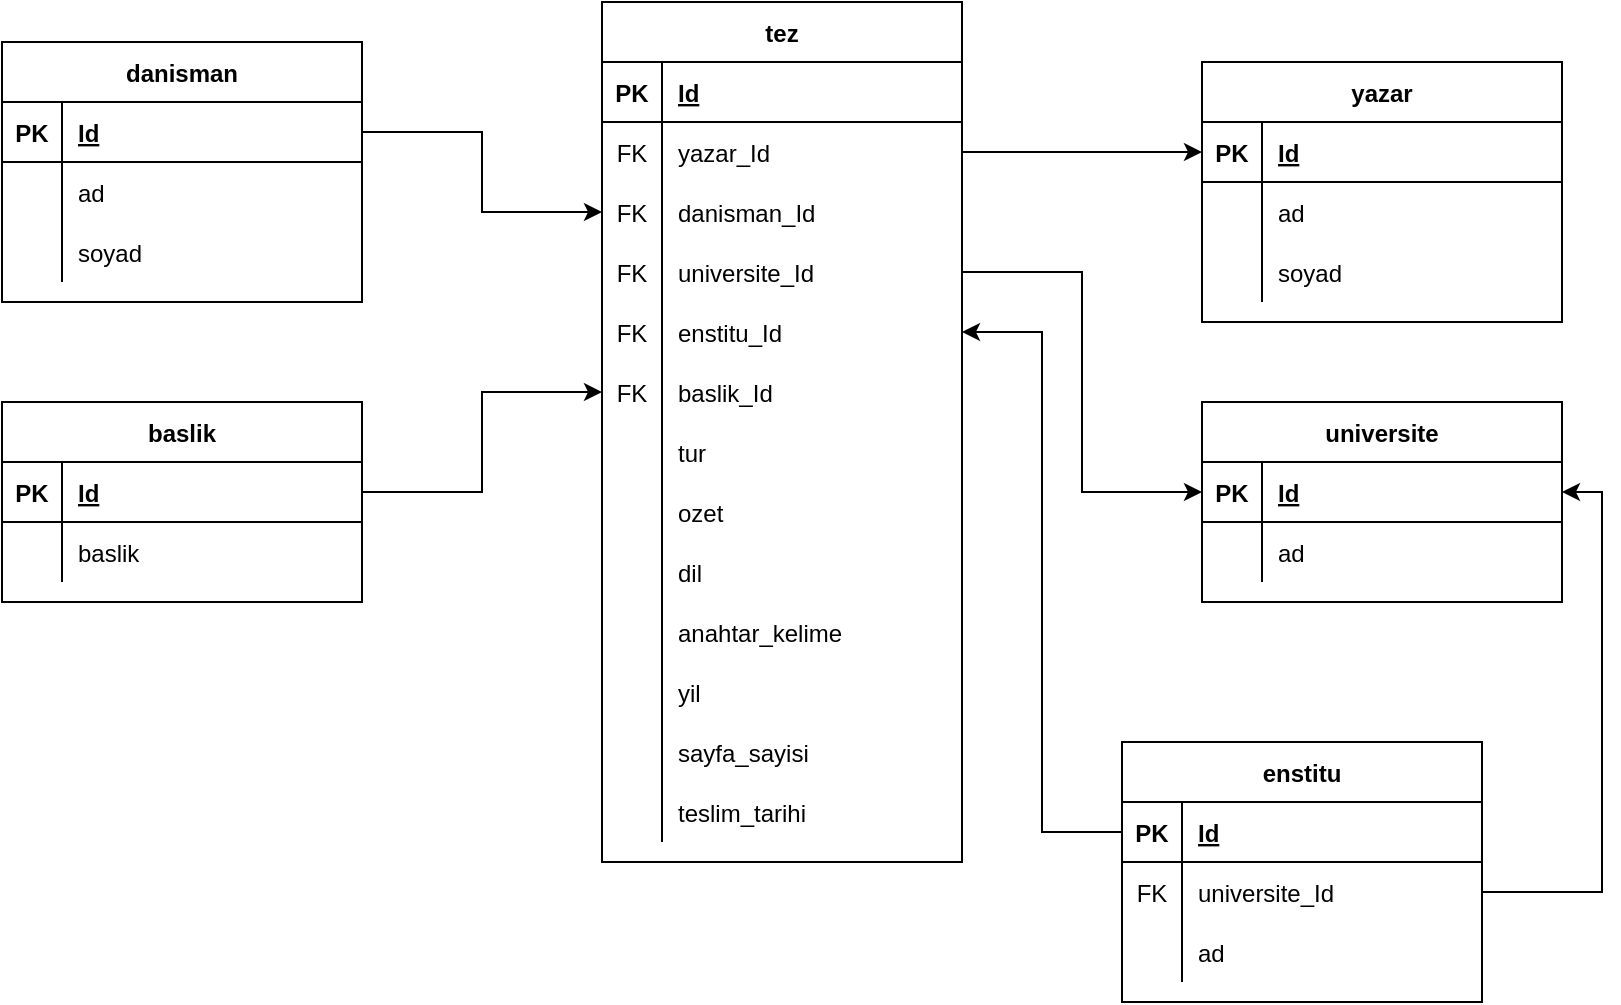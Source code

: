 <mxfile version="13.7.9" type="device"><diagram id="_z9zOjmjM9JqlW3yL-An" name="Page-1"><mxGraphModel dx="1673" dy="1000" grid="1" gridSize="10" guides="1" tooltips="1" connect="1" arrows="1" fold="1" page="1" pageScale="1" pageWidth="1600" pageHeight="1200" math="0" shadow="0"><root><mxCell id="0"/><mxCell id="1" parent="0"/><mxCell id="L-z6lhIIgAZCvPx0W1ee-39" style="edgeStyle=orthogonalEdgeStyle;rounded=0;orthogonalLoop=1;jettySize=auto;html=1;entryX=0;entryY=0.5;entryDx=0;entryDy=0;" edge="1" parent="1" source="L-z6lhIIgAZCvPx0W1ee-14" target="L-z6lhIIgAZCvPx0W1ee-27"><mxGeometry relative="1" as="geometry"/></mxCell><mxCell id="L-z6lhIIgAZCvPx0W1ee-56" style="edgeStyle=orthogonalEdgeStyle;rounded=0;orthogonalLoop=1;jettySize=auto;html=1;" edge="1" parent="1" source="L-z6lhIIgAZCvPx0W1ee-23" target="L-z6lhIIgAZCvPx0W1ee-47"><mxGeometry relative="1" as="geometry"/></mxCell><mxCell id="L-z6lhIIgAZCvPx0W1ee-67" style="edgeStyle=orthogonalEdgeStyle;rounded=0;orthogonalLoop=1;jettySize=auto;html=1;exitX=1;exitY=0.5;exitDx=0;exitDy=0;entryX=1;entryY=0.5;entryDx=0;entryDy=0;" edge="1" parent="1" source="L-z6lhIIgAZCvPx0W1ee-61" target="L-z6lhIIgAZCvPx0W1ee-47"><mxGeometry relative="1" as="geometry"/></mxCell><mxCell id="L-z6lhIIgAZCvPx0W1ee-90" style="edgeStyle=orthogonalEdgeStyle;rounded=0;orthogonalLoop=1;jettySize=auto;html=1;entryX=0;entryY=0.5;entryDx=0;entryDy=0;" edge="1" parent="1" source="L-z6lhIIgAZCvPx0W1ee-75" target="L-z6lhIIgAZCvPx0W1ee-87"><mxGeometry relative="1" as="geometry"/></mxCell><mxCell id="L-z6lhIIgAZCvPx0W1ee-114" style="edgeStyle=orthogonalEdgeStyle;rounded=0;orthogonalLoop=1;jettySize=auto;html=1;exitX=1;exitY=0.5;exitDx=0;exitDy=0;entryX=0;entryY=0.5;entryDx=0;entryDy=0;" edge="1" parent="1" source="L-z6lhIIgAZCvPx0W1ee-102" target="L-z6lhIIgAZCvPx0W1ee-8"><mxGeometry relative="1" as="geometry"/></mxCell><mxCell id="L-z6lhIIgAZCvPx0W1ee-121" style="edgeStyle=orthogonalEdgeStyle;rounded=0;orthogonalLoop=1;jettySize=auto;html=1;exitX=0;exitY=0.5;exitDx=0;exitDy=0;" edge="1" parent="1" source="L-z6lhIIgAZCvPx0W1ee-58" target="L-z6lhIIgAZCvPx0W1ee-118"><mxGeometry relative="1" as="geometry"/></mxCell><mxCell id="L-z6lhIIgAZCvPx0W1ee-26" value="yazar" style="shape=table;startSize=30;container=1;collapsible=1;childLayout=tableLayout;fixedRows=1;rowLines=0;fontStyle=1;align=center;resizeLast=1;" vertex="1" parent="1"><mxGeometry x="1000" y="380" width="180" height="130" as="geometry"/></mxCell><mxCell id="L-z6lhIIgAZCvPx0W1ee-27" value="" style="shape=partialRectangle;collapsible=0;dropTarget=0;pointerEvents=0;fillColor=none;top=0;left=0;bottom=1;right=0;points=[[0,0.5],[1,0.5]];portConstraint=eastwest;" vertex="1" parent="L-z6lhIIgAZCvPx0W1ee-26"><mxGeometry y="30" width="180" height="30" as="geometry"/></mxCell><mxCell id="L-z6lhIIgAZCvPx0W1ee-28" value="PK" style="shape=partialRectangle;connectable=0;fillColor=none;top=0;left=0;bottom=0;right=0;fontStyle=1;overflow=hidden;" vertex="1" parent="L-z6lhIIgAZCvPx0W1ee-27"><mxGeometry width="30" height="30" as="geometry"/></mxCell><mxCell id="L-z6lhIIgAZCvPx0W1ee-29" value="Id" style="shape=partialRectangle;connectable=0;fillColor=none;top=0;left=0;bottom=0;right=0;align=left;spacingLeft=6;fontStyle=5;overflow=hidden;" vertex="1" parent="L-z6lhIIgAZCvPx0W1ee-27"><mxGeometry x="30" width="150" height="30" as="geometry"/></mxCell><mxCell id="L-z6lhIIgAZCvPx0W1ee-30" value="" style="shape=partialRectangle;collapsible=0;dropTarget=0;pointerEvents=0;fillColor=none;top=0;left=0;bottom=0;right=0;points=[[0,0.5],[1,0.5]];portConstraint=eastwest;" vertex="1" parent="L-z6lhIIgAZCvPx0W1ee-26"><mxGeometry y="60" width="180" height="30" as="geometry"/></mxCell><mxCell id="L-z6lhIIgAZCvPx0W1ee-31" value="" style="shape=partialRectangle;connectable=0;fillColor=none;top=0;left=0;bottom=0;right=0;editable=1;overflow=hidden;" vertex="1" parent="L-z6lhIIgAZCvPx0W1ee-30"><mxGeometry width="30" height="30" as="geometry"/></mxCell><mxCell id="L-z6lhIIgAZCvPx0W1ee-32" value="ad" style="shape=partialRectangle;connectable=0;fillColor=none;top=0;left=0;bottom=0;right=0;align=left;spacingLeft=6;overflow=hidden;" vertex="1" parent="L-z6lhIIgAZCvPx0W1ee-30"><mxGeometry x="30" width="150" height="30" as="geometry"/></mxCell><mxCell id="L-z6lhIIgAZCvPx0W1ee-33" value="" style="shape=partialRectangle;collapsible=0;dropTarget=0;pointerEvents=0;fillColor=none;top=0;left=0;bottom=0;right=0;points=[[0,0.5],[1,0.5]];portConstraint=eastwest;" vertex="1" parent="L-z6lhIIgAZCvPx0W1ee-26"><mxGeometry y="90" width="180" height="30" as="geometry"/></mxCell><mxCell id="L-z6lhIIgAZCvPx0W1ee-34" value="" style="shape=partialRectangle;connectable=0;fillColor=none;top=0;left=0;bottom=0;right=0;editable=1;overflow=hidden;" vertex="1" parent="L-z6lhIIgAZCvPx0W1ee-33"><mxGeometry width="30" height="30" as="geometry"/></mxCell><mxCell id="L-z6lhIIgAZCvPx0W1ee-35" value="soyad" style="shape=partialRectangle;connectable=0;fillColor=none;top=0;left=0;bottom=0;right=0;align=left;spacingLeft=6;overflow=hidden;" vertex="1" parent="L-z6lhIIgAZCvPx0W1ee-33"><mxGeometry x="30" width="150" height="30" as="geometry"/></mxCell><mxCell id="L-z6lhIIgAZCvPx0W1ee-46" value="universite" style="shape=table;startSize=30;container=1;collapsible=1;childLayout=tableLayout;fixedRows=1;rowLines=0;fontStyle=1;align=center;resizeLast=1;" vertex="1" parent="1"><mxGeometry x="1000" y="550" width="180" height="100" as="geometry"/></mxCell><mxCell id="L-z6lhIIgAZCvPx0W1ee-47" value="" style="shape=partialRectangle;collapsible=0;dropTarget=0;pointerEvents=0;fillColor=none;top=0;left=0;bottom=1;right=0;points=[[0,0.5],[1,0.5]];portConstraint=eastwest;" vertex="1" parent="L-z6lhIIgAZCvPx0W1ee-46"><mxGeometry y="30" width="180" height="30" as="geometry"/></mxCell><mxCell id="L-z6lhIIgAZCvPx0W1ee-48" value="PK" style="shape=partialRectangle;connectable=0;fillColor=none;top=0;left=0;bottom=0;right=0;fontStyle=1;overflow=hidden;" vertex="1" parent="L-z6lhIIgAZCvPx0W1ee-47"><mxGeometry width="30" height="30" as="geometry"/></mxCell><mxCell id="L-z6lhIIgAZCvPx0W1ee-49" value="Id" style="shape=partialRectangle;connectable=0;fillColor=none;top=0;left=0;bottom=0;right=0;align=left;spacingLeft=6;fontStyle=5;overflow=hidden;" vertex="1" parent="L-z6lhIIgAZCvPx0W1ee-47"><mxGeometry x="30" width="150" height="30" as="geometry"/></mxCell><mxCell id="L-z6lhIIgAZCvPx0W1ee-50" value="" style="shape=partialRectangle;collapsible=0;dropTarget=0;pointerEvents=0;fillColor=none;top=0;left=0;bottom=0;right=0;points=[[0,0.5],[1,0.5]];portConstraint=eastwest;" vertex="1" parent="L-z6lhIIgAZCvPx0W1ee-46"><mxGeometry y="60" width="180" height="30" as="geometry"/></mxCell><mxCell id="L-z6lhIIgAZCvPx0W1ee-51" value="" style="shape=partialRectangle;connectable=0;fillColor=none;top=0;left=0;bottom=0;right=0;editable=1;overflow=hidden;" vertex="1" parent="L-z6lhIIgAZCvPx0W1ee-50"><mxGeometry width="30" height="30" as="geometry"/></mxCell><mxCell id="L-z6lhIIgAZCvPx0W1ee-52" value="ad" style="shape=partialRectangle;connectable=0;fillColor=none;top=0;left=0;bottom=0;right=0;align=left;spacingLeft=6;overflow=hidden;" vertex="1" parent="L-z6lhIIgAZCvPx0W1ee-50"><mxGeometry x="30" width="150" height="30" as="geometry"/></mxCell><mxCell id="L-z6lhIIgAZCvPx0W1ee-74" value="danisman" style="shape=table;startSize=30;container=1;collapsible=1;childLayout=tableLayout;fixedRows=1;rowLines=0;fontStyle=1;align=center;resizeLast=1;" vertex="1" parent="1"><mxGeometry x="400" y="370" width="180" height="130" as="geometry"/></mxCell><mxCell id="L-z6lhIIgAZCvPx0W1ee-75" value="" style="shape=partialRectangle;collapsible=0;dropTarget=0;pointerEvents=0;fillColor=none;top=0;left=0;bottom=1;right=0;points=[[0,0.5],[1,0.5]];portConstraint=eastwest;" vertex="1" parent="L-z6lhIIgAZCvPx0W1ee-74"><mxGeometry y="30" width="180" height="30" as="geometry"/></mxCell><mxCell id="L-z6lhIIgAZCvPx0W1ee-76" value="PK" style="shape=partialRectangle;connectable=0;fillColor=none;top=0;left=0;bottom=0;right=0;fontStyle=1;overflow=hidden;" vertex="1" parent="L-z6lhIIgAZCvPx0W1ee-75"><mxGeometry width="30" height="30" as="geometry"/></mxCell><mxCell id="L-z6lhIIgAZCvPx0W1ee-77" value="Id" style="shape=partialRectangle;connectable=0;fillColor=none;top=0;left=0;bottom=0;right=0;align=left;spacingLeft=6;fontStyle=5;overflow=hidden;" vertex="1" parent="L-z6lhIIgAZCvPx0W1ee-75"><mxGeometry x="30" width="150" height="30" as="geometry"/></mxCell><mxCell id="L-z6lhIIgAZCvPx0W1ee-78" value="" style="shape=partialRectangle;collapsible=0;dropTarget=0;pointerEvents=0;fillColor=none;top=0;left=0;bottom=0;right=0;points=[[0,0.5],[1,0.5]];portConstraint=eastwest;" vertex="1" parent="L-z6lhIIgAZCvPx0W1ee-74"><mxGeometry y="60" width="180" height="30" as="geometry"/></mxCell><mxCell id="L-z6lhIIgAZCvPx0W1ee-79" value="" style="shape=partialRectangle;connectable=0;fillColor=none;top=0;left=0;bottom=0;right=0;editable=1;overflow=hidden;" vertex="1" parent="L-z6lhIIgAZCvPx0W1ee-78"><mxGeometry width="30" height="30" as="geometry"/></mxCell><mxCell id="L-z6lhIIgAZCvPx0W1ee-80" value="ad" style="shape=partialRectangle;connectable=0;fillColor=none;top=0;left=0;bottom=0;right=0;align=left;spacingLeft=6;overflow=hidden;" vertex="1" parent="L-z6lhIIgAZCvPx0W1ee-78"><mxGeometry x="30" width="150" height="30" as="geometry"/></mxCell><mxCell id="L-z6lhIIgAZCvPx0W1ee-84" value="" style="shape=partialRectangle;collapsible=0;dropTarget=0;pointerEvents=0;fillColor=none;top=0;left=0;bottom=0;right=0;points=[[0,0.5],[1,0.5]];portConstraint=eastwest;" vertex="1" parent="L-z6lhIIgAZCvPx0W1ee-74"><mxGeometry y="90" width="180" height="30" as="geometry"/></mxCell><mxCell id="L-z6lhIIgAZCvPx0W1ee-85" value="" style="shape=partialRectangle;connectable=0;fillColor=none;top=0;left=0;bottom=0;right=0;editable=1;overflow=hidden;" vertex="1" parent="L-z6lhIIgAZCvPx0W1ee-84"><mxGeometry width="30" height="30" as="geometry"/></mxCell><mxCell id="L-z6lhIIgAZCvPx0W1ee-86" value="soyad" style="shape=partialRectangle;connectable=0;fillColor=none;top=0;left=0;bottom=0;right=0;align=left;spacingLeft=6;overflow=hidden;" vertex="1" parent="L-z6lhIIgAZCvPx0W1ee-84"><mxGeometry x="30" width="150" height="30" as="geometry"/></mxCell><mxCell id="L-z6lhIIgAZCvPx0W1ee-101" value="baslik" style="shape=table;startSize=30;container=1;collapsible=1;childLayout=tableLayout;fixedRows=1;rowLines=0;fontStyle=1;align=center;resizeLast=1;" vertex="1" parent="1"><mxGeometry x="400" y="550" width="180" height="100" as="geometry"/></mxCell><mxCell id="L-z6lhIIgAZCvPx0W1ee-102" value="" style="shape=partialRectangle;collapsible=0;dropTarget=0;pointerEvents=0;fillColor=none;top=0;left=0;bottom=1;right=0;points=[[0,0.5],[1,0.5]];portConstraint=eastwest;" vertex="1" parent="L-z6lhIIgAZCvPx0W1ee-101"><mxGeometry y="30" width="180" height="30" as="geometry"/></mxCell><mxCell id="L-z6lhIIgAZCvPx0W1ee-103" value="PK" style="shape=partialRectangle;connectable=0;fillColor=none;top=0;left=0;bottom=0;right=0;fontStyle=1;overflow=hidden;" vertex="1" parent="L-z6lhIIgAZCvPx0W1ee-102"><mxGeometry width="30" height="30" as="geometry"/></mxCell><mxCell id="L-z6lhIIgAZCvPx0W1ee-104" value="Id" style="shape=partialRectangle;connectable=0;fillColor=none;top=0;left=0;bottom=0;right=0;align=left;spacingLeft=6;fontStyle=5;overflow=hidden;" vertex="1" parent="L-z6lhIIgAZCvPx0W1ee-102"><mxGeometry x="30" width="150" height="30" as="geometry"/></mxCell><mxCell id="L-z6lhIIgAZCvPx0W1ee-105" value="" style="shape=partialRectangle;collapsible=0;dropTarget=0;pointerEvents=0;fillColor=none;top=0;left=0;bottom=0;right=0;points=[[0,0.5],[1,0.5]];portConstraint=eastwest;" vertex="1" parent="L-z6lhIIgAZCvPx0W1ee-101"><mxGeometry y="60" width="180" height="30" as="geometry"/></mxCell><mxCell id="L-z6lhIIgAZCvPx0W1ee-106" value="" style="shape=partialRectangle;connectable=0;fillColor=none;top=0;left=0;bottom=0;right=0;editable=1;overflow=hidden;" vertex="1" parent="L-z6lhIIgAZCvPx0W1ee-105"><mxGeometry width="30" height="30" as="geometry"/></mxCell><mxCell id="L-z6lhIIgAZCvPx0W1ee-107" value="baslik" style="shape=partialRectangle;connectable=0;fillColor=none;top=0;left=0;bottom=0;right=0;align=left;spacingLeft=6;overflow=hidden;" vertex="1" parent="L-z6lhIIgAZCvPx0W1ee-105"><mxGeometry x="30" width="150" height="30" as="geometry"/></mxCell><mxCell id="L-z6lhIIgAZCvPx0W1ee-57" value="enstitu" style="shape=table;startSize=30;container=1;collapsible=1;childLayout=tableLayout;fixedRows=1;rowLines=0;fontStyle=1;align=center;resizeLast=1;" vertex="1" parent="1"><mxGeometry x="960" y="720" width="180" height="130" as="geometry"/></mxCell><mxCell id="L-z6lhIIgAZCvPx0W1ee-58" value="" style="shape=partialRectangle;collapsible=0;dropTarget=0;pointerEvents=0;fillColor=none;top=0;left=0;bottom=1;right=0;points=[[0,0.5],[1,0.5]];portConstraint=eastwest;" vertex="1" parent="L-z6lhIIgAZCvPx0W1ee-57"><mxGeometry y="30" width="180" height="30" as="geometry"/></mxCell><mxCell id="L-z6lhIIgAZCvPx0W1ee-59" value="PK" style="shape=partialRectangle;connectable=0;fillColor=none;top=0;left=0;bottom=0;right=0;fontStyle=1;overflow=hidden;" vertex="1" parent="L-z6lhIIgAZCvPx0W1ee-58"><mxGeometry width="30" height="30" as="geometry"/></mxCell><mxCell id="L-z6lhIIgAZCvPx0W1ee-60" value="Id" style="shape=partialRectangle;connectable=0;fillColor=none;top=0;left=0;bottom=0;right=0;align=left;spacingLeft=6;fontStyle=5;overflow=hidden;" vertex="1" parent="L-z6lhIIgAZCvPx0W1ee-58"><mxGeometry x="30" width="150" height="30" as="geometry"/></mxCell><mxCell id="L-z6lhIIgAZCvPx0W1ee-61" value="" style="shape=partialRectangle;collapsible=0;dropTarget=0;pointerEvents=0;fillColor=none;top=0;left=0;bottom=0;right=0;points=[[0,0.5],[1,0.5]];portConstraint=eastwest;" vertex="1" parent="L-z6lhIIgAZCvPx0W1ee-57"><mxGeometry y="60" width="180" height="30" as="geometry"/></mxCell><mxCell id="L-z6lhIIgAZCvPx0W1ee-62" value="FK" style="shape=partialRectangle;connectable=0;fillColor=none;top=0;left=0;bottom=0;right=0;editable=1;overflow=hidden;" vertex="1" parent="L-z6lhIIgAZCvPx0W1ee-61"><mxGeometry width="30" height="30" as="geometry"/></mxCell><mxCell id="L-z6lhIIgAZCvPx0W1ee-63" value="universite_Id" style="shape=partialRectangle;connectable=0;fillColor=none;top=0;left=0;bottom=0;right=0;align=left;spacingLeft=6;overflow=hidden;" vertex="1" parent="L-z6lhIIgAZCvPx0W1ee-61"><mxGeometry x="30" width="150" height="30" as="geometry"/></mxCell><mxCell id="L-z6lhIIgAZCvPx0W1ee-64" value="" style="shape=partialRectangle;collapsible=0;dropTarget=0;pointerEvents=0;fillColor=none;top=0;left=0;bottom=0;right=0;points=[[0,0.5],[1,0.5]];portConstraint=eastwest;" vertex="1" parent="L-z6lhIIgAZCvPx0W1ee-57"><mxGeometry y="90" width="180" height="30" as="geometry"/></mxCell><mxCell id="L-z6lhIIgAZCvPx0W1ee-65" value="" style="shape=partialRectangle;connectable=0;fillColor=none;top=0;left=0;bottom=0;right=0;editable=1;overflow=hidden;" vertex="1" parent="L-z6lhIIgAZCvPx0W1ee-64"><mxGeometry width="30" height="30" as="geometry"/></mxCell><mxCell id="L-z6lhIIgAZCvPx0W1ee-66" value="ad" style="shape=partialRectangle;connectable=0;fillColor=none;top=0;left=0;bottom=0;right=0;align=left;spacingLeft=6;overflow=hidden;" vertex="1" parent="L-z6lhIIgAZCvPx0W1ee-64"><mxGeometry x="30" width="150" height="30" as="geometry"/></mxCell><mxCell id="L-z6lhIIgAZCvPx0W1ee-1" value="tez" style="shape=table;startSize=30;container=1;collapsible=1;childLayout=tableLayout;fixedRows=1;rowLines=0;fontStyle=1;align=center;resizeLast=1;" vertex="1" parent="1"><mxGeometry x="700" y="350" width="180" height="430" as="geometry"/></mxCell><mxCell id="L-z6lhIIgAZCvPx0W1ee-2" value="" style="shape=partialRectangle;collapsible=0;dropTarget=0;pointerEvents=0;fillColor=none;top=0;left=0;bottom=1;right=0;points=[[0,0.5],[1,0.5]];portConstraint=eastwest;" vertex="1" parent="L-z6lhIIgAZCvPx0W1ee-1"><mxGeometry y="30" width="180" height="30" as="geometry"/></mxCell><mxCell id="L-z6lhIIgAZCvPx0W1ee-3" value="PK" style="shape=partialRectangle;connectable=0;fillColor=none;top=0;left=0;bottom=0;right=0;fontStyle=1;overflow=hidden;" vertex="1" parent="L-z6lhIIgAZCvPx0W1ee-2"><mxGeometry width="30" height="30" as="geometry"/></mxCell><mxCell id="L-z6lhIIgAZCvPx0W1ee-4" value="Id" style="shape=partialRectangle;connectable=0;fillColor=none;top=0;left=0;bottom=0;right=0;align=left;spacingLeft=6;fontStyle=5;overflow=hidden;" vertex="1" parent="L-z6lhIIgAZCvPx0W1ee-2"><mxGeometry x="30" width="150" height="30" as="geometry"/></mxCell><mxCell id="L-z6lhIIgAZCvPx0W1ee-14" value="" style="shape=partialRectangle;collapsible=0;dropTarget=0;pointerEvents=0;fillColor=none;top=0;left=0;bottom=0;right=0;points=[[0,0.5],[1,0.5]];portConstraint=eastwest;" vertex="1" parent="L-z6lhIIgAZCvPx0W1ee-1"><mxGeometry y="60" width="180" height="30" as="geometry"/></mxCell><mxCell id="L-z6lhIIgAZCvPx0W1ee-15" value="FK" style="shape=partialRectangle;connectable=0;fillColor=none;top=0;left=0;bottom=0;right=0;editable=1;overflow=hidden;" vertex="1" parent="L-z6lhIIgAZCvPx0W1ee-14"><mxGeometry width="30" height="30" as="geometry"/></mxCell><mxCell id="L-z6lhIIgAZCvPx0W1ee-16" value="yazar_Id" style="shape=partialRectangle;connectable=0;fillColor=none;top=0;left=0;bottom=0;right=0;align=left;spacingLeft=6;overflow=hidden;" vertex="1" parent="L-z6lhIIgAZCvPx0W1ee-14"><mxGeometry x="30" width="150" height="30" as="geometry"/></mxCell><mxCell id="L-z6lhIIgAZCvPx0W1ee-87" value="" style="shape=partialRectangle;collapsible=0;dropTarget=0;pointerEvents=0;fillColor=none;top=0;left=0;bottom=0;right=0;points=[[0,0.5],[1,0.5]];portConstraint=eastwest;" vertex="1" parent="L-z6lhIIgAZCvPx0W1ee-1"><mxGeometry y="90" width="180" height="30" as="geometry"/></mxCell><mxCell id="L-z6lhIIgAZCvPx0W1ee-88" value="FK" style="shape=partialRectangle;connectable=0;fillColor=none;top=0;left=0;bottom=0;right=0;editable=1;overflow=hidden;" vertex="1" parent="L-z6lhIIgAZCvPx0W1ee-87"><mxGeometry width="30" height="30" as="geometry"/></mxCell><mxCell id="L-z6lhIIgAZCvPx0W1ee-89" value="danisman_Id" style="shape=partialRectangle;connectable=0;fillColor=none;top=0;left=0;bottom=0;right=0;align=left;spacingLeft=6;overflow=hidden;" vertex="1" parent="L-z6lhIIgAZCvPx0W1ee-87"><mxGeometry x="30" width="150" height="30" as="geometry"/></mxCell><mxCell id="L-z6lhIIgAZCvPx0W1ee-23" value="" style="shape=partialRectangle;collapsible=0;dropTarget=0;pointerEvents=0;fillColor=none;top=0;left=0;bottom=0;right=0;points=[[0,0.5],[1,0.5]];portConstraint=eastwest;" vertex="1" parent="L-z6lhIIgAZCvPx0W1ee-1"><mxGeometry y="120" width="180" height="30" as="geometry"/></mxCell><mxCell id="L-z6lhIIgAZCvPx0W1ee-24" value="FK" style="shape=partialRectangle;connectable=0;fillColor=none;top=0;left=0;bottom=0;right=0;editable=1;overflow=hidden;" vertex="1" parent="L-z6lhIIgAZCvPx0W1ee-23"><mxGeometry width="30" height="30" as="geometry"/></mxCell><mxCell id="L-z6lhIIgAZCvPx0W1ee-25" value="universite_Id" style="shape=partialRectangle;connectable=0;fillColor=none;top=0;left=0;bottom=0;right=0;align=left;spacingLeft=6;overflow=hidden;" vertex="1" parent="L-z6lhIIgAZCvPx0W1ee-23"><mxGeometry x="30" width="150" height="30" as="geometry"/></mxCell><mxCell id="L-z6lhIIgAZCvPx0W1ee-118" value="" style="shape=partialRectangle;collapsible=0;dropTarget=0;pointerEvents=0;fillColor=none;top=0;left=0;bottom=0;right=0;points=[[0,0.5],[1,0.5]];portConstraint=eastwest;" vertex="1" parent="L-z6lhIIgAZCvPx0W1ee-1"><mxGeometry y="150" width="180" height="30" as="geometry"/></mxCell><mxCell id="L-z6lhIIgAZCvPx0W1ee-119" value="FK" style="shape=partialRectangle;connectable=0;fillColor=none;top=0;left=0;bottom=0;right=0;editable=1;overflow=hidden;" vertex="1" parent="L-z6lhIIgAZCvPx0W1ee-118"><mxGeometry width="30" height="30" as="geometry"/></mxCell><mxCell id="L-z6lhIIgAZCvPx0W1ee-120" value="enstitu_Id" style="shape=partialRectangle;connectable=0;fillColor=none;top=0;left=0;bottom=0;right=0;align=left;spacingLeft=6;overflow=hidden;" vertex="1" parent="L-z6lhIIgAZCvPx0W1ee-118"><mxGeometry x="30" width="150" height="30" as="geometry"/></mxCell><mxCell id="L-z6lhIIgAZCvPx0W1ee-8" value="" style="shape=partialRectangle;collapsible=0;dropTarget=0;pointerEvents=0;fillColor=none;top=0;left=0;bottom=0;right=0;points=[[0,0.5],[1,0.5]];portConstraint=eastwest;" vertex="1" parent="L-z6lhIIgAZCvPx0W1ee-1"><mxGeometry y="180" width="180" height="30" as="geometry"/></mxCell><mxCell id="L-z6lhIIgAZCvPx0W1ee-9" value="FK" style="shape=partialRectangle;connectable=0;fillColor=none;top=0;left=0;bottom=0;right=0;editable=1;overflow=hidden;" vertex="1" parent="L-z6lhIIgAZCvPx0W1ee-8"><mxGeometry width="30" height="30" as="geometry"/></mxCell><mxCell id="L-z6lhIIgAZCvPx0W1ee-10" value="baslik_Id" style="shape=partialRectangle;connectable=0;fillColor=none;top=0;left=0;bottom=0;right=0;align=left;spacingLeft=6;overflow=hidden;" vertex="1" parent="L-z6lhIIgAZCvPx0W1ee-8"><mxGeometry x="30" width="150" height="30" as="geometry"/></mxCell><mxCell id="L-z6lhIIgAZCvPx0W1ee-20" value="" style="shape=partialRectangle;collapsible=0;dropTarget=0;pointerEvents=0;fillColor=none;top=0;left=0;bottom=0;right=0;points=[[0,0.5],[1,0.5]];portConstraint=eastwest;" vertex="1" parent="L-z6lhIIgAZCvPx0W1ee-1"><mxGeometry y="210" width="180" height="30" as="geometry"/></mxCell><mxCell id="L-z6lhIIgAZCvPx0W1ee-21" value="" style="shape=partialRectangle;connectable=0;fillColor=none;top=0;left=0;bottom=0;right=0;editable=1;overflow=hidden;" vertex="1" parent="L-z6lhIIgAZCvPx0W1ee-20"><mxGeometry width="30" height="30" as="geometry"/></mxCell><mxCell id="L-z6lhIIgAZCvPx0W1ee-22" value="tur" style="shape=partialRectangle;connectable=0;fillColor=none;top=0;left=0;bottom=0;right=0;align=left;spacingLeft=6;overflow=hidden;" vertex="1" parent="L-z6lhIIgAZCvPx0W1ee-20"><mxGeometry x="30" width="150" height="30" as="geometry"/></mxCell><mxCell id="L-z6lhIIgAZCvPx0W1ee-11" value="" style="shape=partialRectangle;collapsible=0;dropTarget=0;pointerEvents=0;fillColor=none;top=0;left=0;bottom=0;right=0;points=[[0,0.5],[1,0.5]];portConstraint=eastwest;" vertex="1" parent="L-z6lhIIgAZCvPx0W1ee-1"><mxGeometry y="240" width="180" height="30" as="geometry"/></mxCell><mxCell id="L-z6lhIIgAZCvPx0W1ee-12" value="" style="shape=partialRectangle;connectable=0;fillColor=none;top=0;left=0;bottom=0;right=0;editable=1;overflow=hidden;" vertex="1" parent="L-z6lhIIgAZCvPx0W1ee-11"><mxGeometry width="30" height="30" as="geometry"/></mxCell><mxCell id="L-z6lhIIgAZCvPx0W1ee-13" value="ozet" style="shape=partialRectangle;connectable=0;fillColor=none;top=0;left=0;bottom=0;right=0;align=left;spacingLeft=6;overflow=hidden;" vertex="1" parent="L-z6lhIIgAZCvPx0W1ee-11"><mxGeometry x="30" width="150" height="30" as="geometry"/></mxCell><mxCell id="L-z6lhIIgAZCvPx0W1ee-43" value="" style="shape=partialRectangle;collapsible=0;dropTarget=0;pointerEvents=0;fillColor=none;top=0;left=0;bottom=0;right=0;points=[[0,0.5],[1,0.5]];portConstraint=eastwest;" vertex="1" parent="L-z6lhIIgAZCvPx0W1ee-1"><mxGeometry y="270" width="180" height="30" as="geometry"/></mxCell><mxCell id="L-z6lhIIgAZCvPx0W1ee-44" value="" style="shape=partialRectangle;connectable=0;fillColor=none;top=0;left=0;bottom=0;right=0;editable=1;overflow=hidden;" vertex="1" parent="L-z6lhIIgAZCvPx0W1ee-43"><mxGeometry width="30" height="30" as="geometry"/></mxCell><mxCell id="L-z6lhIIgAZCvPx0W1ee-45" value="dil" style="shape=partialRectangle;connectable=0;fillColor=none;top=0;left=0;bottom=0;right=0;align=left;spacingLeft=6;overflow=hidden;" vertex="1" parent="L-z6lhIIgAZCvPx0W1ee-43"><mxGeometry x="30" width="150" height="30" as="geometry"/></mxCell><mxCell id="L-z6lhIIgAZCvPx0W1ee-115" value="" style="shape=partialRectangle;collapsible=0;dropTarget=0;pointerEvents=0;fillColor=none;top=0;left=0;bottom=0;right=0;points=[[0,0.5],[1,0.5]];portConstraint=eastwest;" vertex="1" parent="L-z6lhIIgAZCvPx0W1ee-1"><mxGeometry y="300" width="180" height="30" as="geometry"/></mxCell><mxCell id="L-z6lhIIgAZCvPx0W1ee-116" value="" style="shape=partialRectangle;connectable=0;fillColor=none;top=0;left=0;bottom=0;right=0;editable=1;overflow=hidden;" vertex="1" parent="L-z6lhIIgAZCvPx0W1ee-115"><mxGeometry width="30" height="30" as="geometry"/></mxCell><mxCell id="L-z6lhIIgAZCvPx0W1ee-117" value="anahtar_kelime" style="shape=partialRectangle;connectable=0;fillColor=none;top=0;left=0;bottom=0;right=0;align=left;spacingLeft=6;overflow=hidden;" vertex="1" parent="L-z6lhIIgAZCvPx0W1ee-115"><mxGeometry x="30" width="150" height="30" as="geometry"/></mxCell><mxCell id="L-z6lhIIgAZCvPx0W1ee-17" value="" style="shape=partialRectangle;collapsible=0;dropTarget=0;pointerEvents=0;fillColor=none;top=0;left=0;bottom=0;right=0;points=[[0,0.5],[1,0.5]];portConstraint=eastwest;" vertex="1" parent="L-z6lhIIgAZCvPx0W1ee-1"><mxGeometry y="330" width="180" height="30" as="geometry"/></mxCell><mxCell id="L-z6lhIIgAZCvPx0W1ee-18" value="" style="shape=partialRectangle;connectable=0;fillColor=none;top=0;left=0;bottom=0;right=0;editable=1;overflow=hidden;" vertex="1" parent="L-z6lhIIgAZCvPx0W1ee-17"><mxGeometry width="30" height="30" as="geometry"/></mxCell><mxCell id="L-z6lhIIgAZCvPx0W1ee-19" value="yil" style="shape=partialRectangle;connectable=0;fillColor=none;top=0;left=0;bottom=0;right=0;align=left;spacingLeft=6;overflow=hidden;" vertex="1" parent="L-z6lhIIgAZCvPx0W1ee-17"><mxGeometry x="30" width="150" height="30" as="geometry"/></mxCell><mxCell id="L-z6lhIIgAZCvPx0W1ee-40" value="" style="shape=partialRectangle;collapsible=0;dropTarget=0;pointerEvents=0;fillColor=none;top=0;left=0;bottom=0;right=0;points=[[0,0.5],[1,0.5]];portConstraint=eastwest;" vertex="1" parent="L-z6lhIIgAZCvPx0W1ee-1"><mxGeometry y="360" width="180" height="30" as="geometry"/></mxCell><mxCell id="L-z6lhIIgAZCvPx0W1ee-41" value="" style="shape=partialRectangle;connectable=0;fillColor=none;top=0;left=0;bottom=0;right=0;editable=1;overflow=hidden;" vertex="1" parent="L-z6lhIIgAZCvPx0W1ee-40"><mxGeometry width="30" height="30" as="geometry"/></mxCell><mxCell id="L-z6lhIIgAZCvPx0W1ee-42" value="sayfa_sayisi" style="shape=partialRectangle;connectable=0;fillColor=none;top=0;left=0;bottom=0;right=0;align=left;spacingLeft=6;overflow=hidden;" vertex="1" parent="L-z6lhIIgAZCvPx0W1ee-40"><mxGeometry x="30" width="150" height="30" as="geometry"/></mxCell><mxCell id="L-z6lhIIgAZCvPx0W1ee-68" value="" style="shape=partialRectangle;collapsible=0;dropTarget=0;pointerEvents=0;fillColor=none;top=0;left=0;bottom=0;right=0;points=[[0,0.5],[1,0.5]];portConstraint=eastwest;" vertex="1" parent="L-z6lhIIgAZCvPx0W1ee-1"><mxGeometry y="390" width="180" height="30" as="geometry"/></mxCell><mxCell id="L-z6lhIIgAZCvPx0W1ee-69" value="" style="shape=partialRectangle;connectable=0;fillColor=none;top=0;left=0;bottom=0;right=0;editable=1;overflow=hidden;" vertex="1" parent="L-z6lhIIgAZCvPx0W1ee-68"><mxGeometry width="30" height="30" as="geometry"/></mxCell><mxCell id="L-z6lhIIgAZCvPx0W1ee-70" value="teslim_tarihi" style="shape=partialRectangle;connectable=0;fillColor=none;top=0;left=0;bottom=0;right=0;align=left;spacingLeft=6;overflow=hidden;" vertex="1" parent="L-z6lhIIgAZCvPx0W1ee-68"><mxGeometry x="30" width="150" height="30" as="geometry"/></mxCell></root></mxGraphModel></diagram></mxfile>